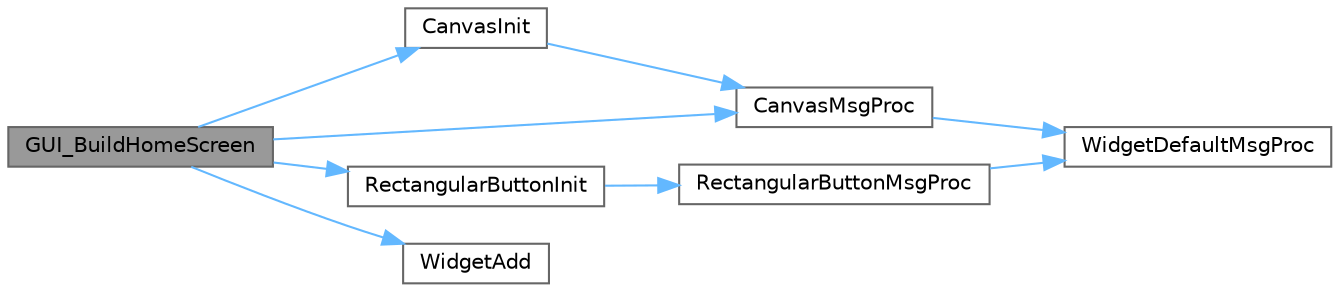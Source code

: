 digraph "GUI_BuildHomeScreen"
{
 // LATEX_PDF_SIZE
  bgcolor="transparent";
  edge [fontname=Helvetica,fontsize=10,labelfontname=Helvetica,labelfontsize=10];
  node [fontname=Helvetica,fontsize=10,shape=box,height=0.2,width=0.4];
  rankdir="LR";
  Node1 [id="Node000001",label="GUI_BuildHomeScreen",height=0.2,width=0.4,color="gray40", fillcolor="grey60", style="filled", fontcolor="black",tooltip="Build and initialize the Home screen UI."];
  Node1 -> Node2 [id="edge1_Node000001_Node000002",color="steelblue1",style="solid",tooltip=" "];
  Node2 [id="Node000002",label="CanvasInit",height=0.2,width=0.4,color="grey40", fillcolor="white", style="filled",URL="$group__canvas__api.html#gaf59babcbdff898d98d11cb7be379cab2",tooltip=" "];
  Node2 -> Node3 [id="edge2_Node000002_Node000003",color="steelblue1",style="solid",tooltip=" "];
  Node3 [id="Node000003",label="CanvasMsgProc",height=0.2,width=0.4,color="grey40", fillcolor="white", style="filled",URL="$group__canvas__api.html#gaf729f2dd16f18ccdf4b6f4d4a8bd890b",tooltip=" "];
  Node3 -> Node4 [id="edge3_Node000003_Node000004",color="steelblue1",style="solid",tooltip=" "];
  Node4 [id="Node000004",label="WidgetDefaultMsgProc",height=0.2,width=0.4,color="grey40", fillcolor="white", style="filled",URL="$group__widget__api.html#ga44ff50cee487b1eb5438d577248e6609",tooltip=" "];
  Node1 -> Node3 [id="edge4_Node000001_Node000003",color="steelblue1",style="solid",tooltip=" "];
  Node1 -> Node5 [id="edge5_Node000001_Node000005",color="steelblue1",style="solid",tooltip=" "];
  Node5 [id="Node000005",label="RectangularButtonInit",height=0.2,width=0.4,color="grey40", fillcolor="white", style="filled",URL="$group__pushbutton__api.html#ga371f9a3babc803e354a377004206625f",tooltip=" "];
  Node5 -> Node6 [id="edge6_Node000005_Node000006",color="steelblue1",style="solid",tooltip=" "];
  Node6 [id="Node000006",label="RectangularButtonMsgProc",height=0.2,width=0.4,color="grey40", fillcolor="white", style="filled",URL="$group__pushbutton__api.html#ga317ab45b8189bfb1217bd7542a53a0c2",tooltip=" "];
  Node6 -> Node4 [id="edge7_Node000006_Node000004",color="steelblue1",style="solid",tooltip=" "];
  Node1 -> Node7 [id="edge8_Node000001_Node000007",color="steelblue1",style="solid",tooltip=" "];
  Node7 [id="Node000007",label="WidgetAdd",height=0.2,width=0.4,color="grey40", fillcolor="white", style="filled",URL="$group__widget__api.html#gac47ceb0872f7eff6066a628abb64f6a8",tooltip=" "];
}
